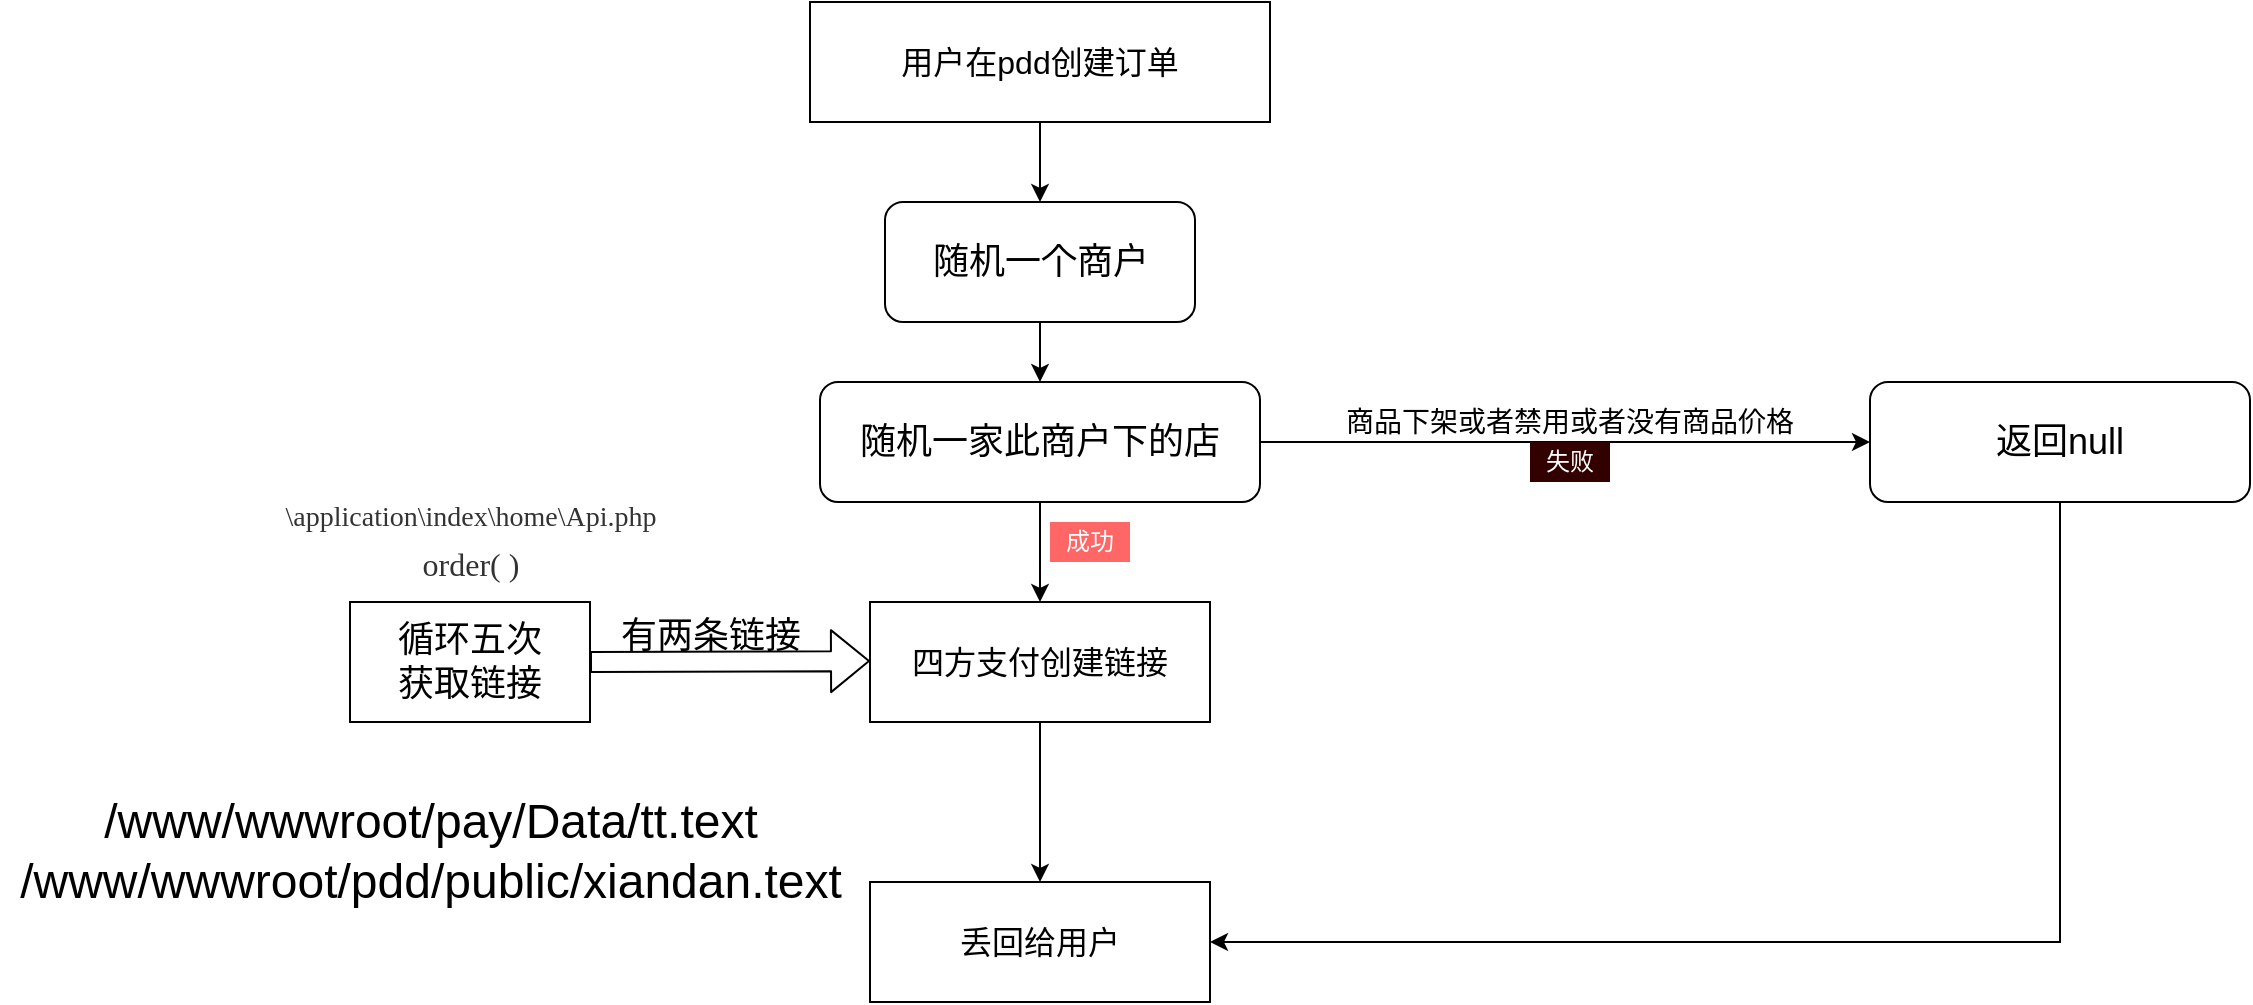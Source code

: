 <mxfile version="12.9.6" type="github"><diagram id="ZNSdK53oElqF3LFD0w8k" name="Page-1"><mxGraphModel dx="1422" dy="711" grid="1" gridSize="10" guides="1" tooltips="1" connect="1" arrows="1" fold="1" page="1" pageScale="1" pageWidth="1920" pageHeight="1200" math="0" shadow="0"><root><mxCell id="0"/><mxCell id="1" parent="0"/><mxCell id="F56GgaXYLkFXYwh1fujN-15" value="" style="edgeStyle=orthogonalEdgeStyle;rounded=0;orthogonalLoop=1;jettySize=auto;html=1;" edge="1" parent="1" source="F56GgaXYLkFXYwh1fujN-1" target="F56GgaXYLkFXYwh1fujN-8"><mxGeometry relative="1" as="geometry"/></mxCell><mxCell id="F56GgaXYLkFXYwh1fujN-1" value="&lt;font size=&quot;3&quot;&gt;用户在pdd创建订单&lt;/font&gt;" style="rounded=0;whiteSpace=wrap;html=1;" vertex="1" parent="1"><mxGeometry x="850" y="180" width="230" height="60" as="geometry"/></mxCell><mxCell id="F56GgaXYLkFXYwh1fujN-22" value="" style="edgeStyle=orthogonalEdgeStyle;rounded=0;orthogonalLoop=1;jettySize=auto;html=1;" edge="1" parent="1" source="F56GgaXYLkFXYwh1fujN-2" target="F56GgaXYLkFXYwh1fujN-21"><mxGeometry relative="1" as="geometry"/></mxCell><mxCell id="F56GgaXYLkFXYwh1fujN-2" value="&lt;font size=&quot;3&quot;&gt;四方支付创建链接&lt;/font&gt;" style="rounded=0;whiteSpace=wrap;html=1;" vertex="1" parent="1"><mxGeometry x="880" y="480" width="170" height="60" as="geometry"/></mxCell><mxCell id="F56GgaXYLkFXYwh1fujN-21" value="&lt;span style=&quot;font-size: medium&quot;&gt;丢回给用户&lt;/span&gt;" style="rounded=0;whiteSpace=wrap;html=1;" vertex="1" parent="1"><mxGeometry x="880" y="620" width="170" height="60" as="geometry"/></mxCell><mxCell id="F56GgaXYLkFXYwh1fujN-11" value="" style="edgeStyle=orthogonalEdgeStyle;rounded=0;orthogonalLoop=1;jettySize=auto;html=1;" edge="1" parent="1" source="F56GgaXYLkFXYwh1fujN-8" target="F56GgaXYLkFXYwh1fujN-10"><mxGeometry relative="1" as="geometry"/></mxCell><mxCell id="F56GgaXYLkFXYwh1fujN-8" value="&lt;font style=&quot;font-size: 18px&quot;&gt;随机一个商户&lt;/font&gt;" style="rounded=1;whiteSpace=wrap;html=1;" vertex="1" parent="1"><mxGeometry x="887.5" y="280" width="155" height="60" as="geometry"/></mxCell><mxCell id="F56GgaXYLkFXYwh1fujN-16" value="" style="edgeStyle=orthogonalEdgeStyle;rounded=0;orthogonalLoop=1;jettySize=auto;html=1;" edge="1" parent="1" source="F56GgaXYLkFXYwh1fujN-10" target="F56GgaXYLkFXYwh1fujN-2"><mxGeometry relative="1" as="geometry"/></mxCell><mxCell id="F56GgaXYLkFXYwh1fujN-19" value="" style="edgeStyle=orthogonalEdgeStyle;rounded=0;orthogonalLoop=1;jettySize=auto;html=1;" edge="1" parent="1" source="F56GgaXYLkFXYwh1fujN-10" target="F56GgaXYLkFXYwh1fujN-18"><mxGeometry relative="1" as="geometry"/></mxCell><mxCell id="F56GgaXYLkFXYwh1fujN-10" value="&lt;font style=&quot;font-size: 18px&quot;&gt;随机一家此商户下的店&lt;/font&gt;" style="rounded=1;whiteSpace=wrap;html=1;" vertex="1" parent="1"><mxGeometry x="855" y="370" width="220" height="60" as="geometry"/></mxCell><mxCell id="F56GgaXYLkFXYwh1fujN-32" style="edgeStyle=orthogonalEdgeStyle;rounded=0;orthogonalLoop=1;jettySize=auto;html=1;exitX=0.5;exitY=1;exitDx=0;exitDy=0;entryX=1;entryY=0.5;entryDx=0;entryDy=0;" edge="1" parent="1" source="F56GgaXYLkFXYwh1fujN-18" target="F56GgaXYLkFXYwh1fujN-21"><mxGeometry relative="1" as="geometry"/></mxCell><mxCell id="F56GgaXYLkFXYwh1fujN-18" value="&lt;font style=&quot;font-size: 18px&quot;&gt;返回null&lt;/font&gt;" style="rounded=1;whiteSpace=wrap;html=1;" vertex="1" parent="1"><mxGeometry x="1380" y="370" width="190" height="60" as="geometry"/></mxCell><mxCell id="F56GgaXYLkFXYwh1fujN-17" value="&lt;span style=&quot;background-color: rgb(255 , 102 , 102)&quot;&gt;&lt;font color=&quot;#ffffff&quot;&gt;成功&lt;/font&gt;&lt;/span&gt;" style="text;html=1;strokeColor=none;fillColor=#FF6666;align=center;verticalAlign=middle;whiteSpace=wrap;rounded=0;" vertex="1" parent="1"><mxGeometry x="970" y="440" width="40" height="20" as="geometry"/></mxCell><mxCell id="F56GgaXYLkFXYwh1fujN-20" value="&lt;font style=&quot;font-size: 14px&quot;&gt;商品下架或者禁用或者没有商品价格&lt;/font&gt;" style="text;html=1;strokeColor=none;fillColor=none;align=center;verticalAlign=middle;whiteSpace=wrap;rounded=0;" vertex="1" parent="1"><mxGeometry x="1110" y="380" width="240" height="20" as="geometry"/></mxCell><mxCell id="F56GgaXYLkFXYwh1fujN-24" value="" style="shape=flexArrow;endArrow=classic;html=1;" edge="1" parent="1"><mxGeometry width="50" height="50" relative="1" as="geometry"><mxPoint x="740" y="510" as="sourcePoint"/><mxPoint x="880" y="509.5" as="targetPoint"/></mxGeometry></mxCell><mxCell id="F56GgaXYLkFXYwh1fujN-25" value="&lt;font style=&quot;font-size: 18px&quot;&gt;循环五次&lt;br&gt;获取链接&lt;/font&gt;" style="rounded=0;whiteSpace=wrap;html=1;fillColor=#FFFFFF;" vertex="1" parent="1"><mxGeometry x="620" y="480" width="120" height="60" as="geometry"/></mxCell><mxCell id="F56GgaXYLkFXYwh1fujN-27" value="&lt;font style=&quot;font-size: 18px&quot;&gt;有两条链接&lt;/font&gt;" style="text;html=1;align=center;verticalAlign=middle;resizable=0;points=[];autosize=1;" vertex="1" parent="1"><mxGeometry x="745" y="487" width="110" height="20" as="geometry"/></mxCell><mxCell id="F56GgaXYLkFXYwh1fujN-28" value="&lt;p style=&quot;margin: 0cm ; margin-bottom: 0.0pt ; line-height: 17.25pt ; background: white&quot;&gt;&lt;span lang=&quot;EN-US&quot; style=&quot;font-family: &amp;#34;microsoft yahei&amp;#34; , serif ; color: rgb(51 , 51 , 51)&quot;&gt;&lt;font style=&quot;font-size: 14px&quot;&gt;\application\index\home\Api.php&lt;/font&gt;&lt;/span&gt;&lt;/p&gt;&lt;p style=&quot;margin: 0cm ; margin-bottom: 0.0pt ; line-height: 17.25pt ; background: white&quot;&gt;&lt;span lang=&quot;EN-US&quot; style=&quot;font-family: &amp;#34;microsoft yahei&amp;#34; , serif ; color: rgb(51 , 51 , 51)&quot;&gt;&lt;font size=&quot;3&quot;&gt;order( )&lt;/font&gt;&lt;/span&gt;&lt;/p&gt;" style="text;html=1;align=center;verticalAlign=middle;resizable=0;points=[];autosize=1;" vertex="1" parent="1"><mxGeometry x="560" y="420" width="240" height="60" as="geometry"/></mxCell><mxCell id="F56GgaXYLkFXYwh1fujN-29" value="&lt;span style=&quot;font-size: 24px&quot;&gt;/www/wwwroot/pay/Data/tt.text&lt;/span&gt;" style="text;html=1;align=center;verticalAlign=middle;resizable=0;points=[];autosize=1;" vertex="1" parent="1"><mxGeometry x="490" y="580" width="340" height="20" as="geometry"/></mxCell><mxCell id="F56GgaXYLkFXYwh1fujN-30" value="&lt;span style=&quot;font-size: 24px&quot;&gt;/www/wwwroot/pdd/public/xiandan.text&lt;/span&gt;" style="text;html=1;align=center;verticalAlign=middle;resizable=0;points=[];autosize=1;" vertex="1" parent="1"><mxGeometry x="445" y="610" width="430" height="20" as="geometry"/></mxCell><mxCell id="F56GgaXYLkFXYwh1fujN-31" value="&lt;font color=&quot;#ffffff&quot; style=&quot;background-color: rgb(51 , 0 , 0)&quot;&gt;失败&lt;/font&gt;" style="text;html=1;strokeColor=none;fillColor=#330000;align=center;verticalAlign=middle;whiteSpace=wrap;rounded=0;" vertex="1" parent="1"><mxGeometry x="1210" y="400" width="40" height="20" as="geometry"/></mxCell></root></mxGraphModel></diagram></mxfile>